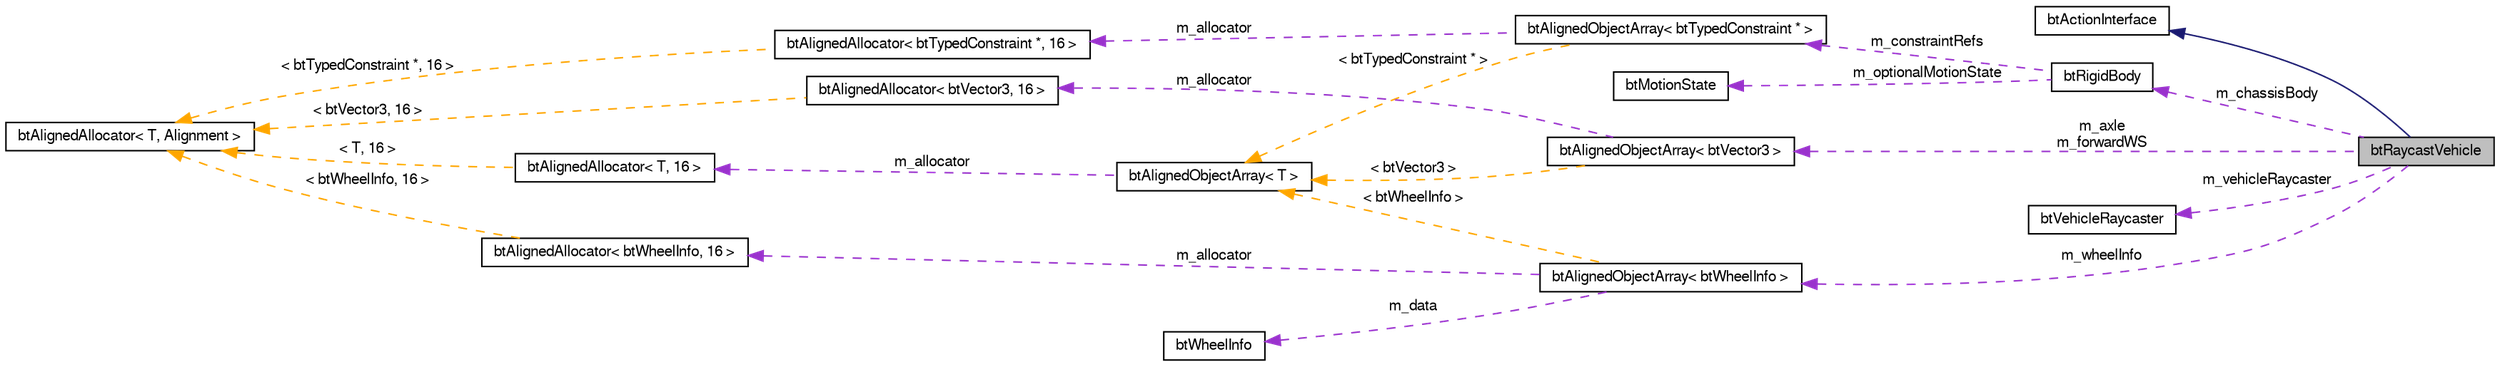 digraph G
{
  bgcolor="transparent";
  edge [fontname="FreeSans",fontsize=10,labelfontname="FreeSans",labelfontsize=10];
  node [fontname="FreeSans",fontsize=10,shape=record];
  rankdir=LR;
  Node1 [label="btRaycastVehicle",height=0.2,width=0.4,color="black", fillcolor="grey75", style="filled" fontcolor="black"];
  Node2 -> Node1 [dir=back,color="midnightblue",fontsize=10,style="solid"];
  Node2 [label="btActionInterface",height=0.2,width=0.4,color="black",URL="$classbt_action_interface.html",tooltip="Basic interface to allow actions such as vehicles and characters to be updated inside..."];
  Node3 -> Node1 [dir=back,color="darkorchid3",fontsize=10,style="dashed",label="m_chassisBody"];
  Node3 [label="btRigidBody",height=0.2,width=0.4,color="black",URL="$classbt_rigid_body.html"];
  Node4 -> Node3 [dir=back,color="darkorchid3",fontsize=10,style="dashed",label="m_constraintRefs"];
  Node4 [label="btAlignedObjectArray\< btTypedConstraint * \>",height=0.2,width=0.4,color="black",URL="$classbt_aligned_object_array.html"];
  Node5 -> Node4 [dir=back,color="darkorchid3",fontsize=10,style="dashed",label="m_allocator"];
  Node5 [label="btAlignedAllocator\< btTypedConstraint *, 16 \>",height=0.2,width=0.4,color="black",URL="$classbt_aligned_allocator.html"];
  Node6 -> Node5 [dir=back,color="orange",fontsize=10,style="dashed",label="\< btTypedConstraint *, 16 \>"];
  Node6 [label="btAlignedAllocator\< T, Alignment \>",height=0.2,width=0.4,color="black",URL="$classbt_aligned_allocator.html"];
  Node7 -> Node4 [dir=back,color="orange",fontsize=10,style="dashed",label="\< btTypedConstraint * \>"];
  Node7 [label="btAlignedObjectArray\< T \>",height=0.2,width=0.4,color="black",URL="$classbt_aligned_object_array.html"];
  Node8 -> Node7 [dir=back,color="darkorchid3",fontsize=10,style="dashed",label="m_allocator"];
  Node8 [label="btAlignedAllocator\< T, 16 \>",height=0.2,width=0.4,color="black",URL="$classbt_aligned_allocator.html"];
  Node6 -> Node8 [dir=back,color="orange",fontsize=10,style="dashed",label="\< T, 16 \>"];
  Node9 -> Node3 [dir=back,color="darkorchid3",fontsize=10,style="dashed",label="m_optionalMotionState"];
  Node9 [label="btMotionState",height=0.2,width=0.4,color="black",URL="$classbt_motion_state.html"];
  Node10 -> Node1 [dir=back,color="darkorchid3",fontsize=10,style="dashed",label="m_axle\nm_forwardWS"];
  Node10 [label="btAlignedObjectArray\< btVector3 \>",height=0.2,width=0.4,color="black",URL="$classbt_aligned_object_array.html"];
  Node11 -> Node10 [dir=back,color="darkorchid3",fontsize=10,style="dashed",label="m_allocator"];
  Node11 [label="btAlignedAllocator\< btVector3, 16 \>",height=0.2,width=0.4,color="black",URL="$classbt_aligned_allocator.html"];
  Node6 -> Node11 [dir=back,color="orange",fontsize=10,style="dashed",label="\< btVector3, 16 \>"];
  Node7 -> Node10 [dir=back,color="orange",fontsize=10,style="dashed",label="\< btVector3 \>"];
  Node12 -> Node1 [dir=back,color="darkorchid3",fontsize=10,style="dashed",label="m_vehicleRaycaster"];
  Node12 [label="btVehicleRaycaster",height=0.2,width=0.4,color="black",URL="$structbt_vehicle_raycaster.html",tooltip="btVehicleRaycaster is provides interface for between vehicle simulation and raycasting..."];
  Node13 -> Node1 [dir=back,color="darkorchid3",fontsize=10,style="dashed",label="m_wheelInfo"];
  Node13 [label="btAlignedObjectArray\< btWheelInfo \>",height=0.2,width=0.4,color="black",URL="$classbt_aligned_object_array.html"];
  Node14 -> Node13 [dir=back,color="darkorchid3",fontsize=10,style="dashed",label="m_data"];
  Node14 [label="btWheelInfo",height=0.2,width=0.4,color="black",URL="$structbt_wheel_info.html",tooltip="btWheelInfo contains information per wheel about friction and suspension."];
  Node15 -> Node13 [dir=back,color="darkorchid3",fontsize=10,style="dashed",label="m_allocator"];
  Node15 [label="btAlignedAllocator\< btWheelInfo, 16 \>",height=0.2,width=0.4,color="black",URL="$classbt_aligned_allocator.html"];
  Node6 -> Node15 [dir=back,color="orange",fontsize=10,style="dashed",label="\< btWheelInfo, 16 \>"];
  Node7 -> Node13 [dir=back,color="orange",fontsize=10,style="dashed",label="\< btWheelInfo \>"];
}

